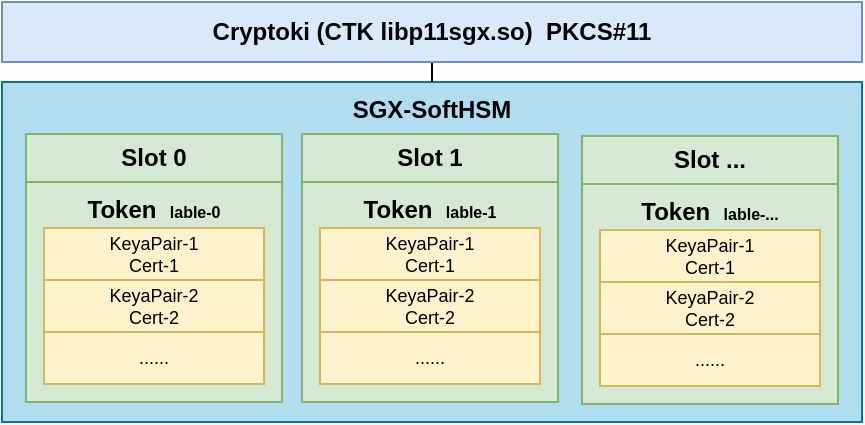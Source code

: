 <mxfile version="16.5.1" type="device"><diagram name="p11-kit" id="c4acf3e9-155e-7222-9cf6-157b1a14988f"><mxGraphModel dx="894" dy="845" grid="1" gridSize="10" guides="1" tooltips="1" connect="1" arrows="1" fold="1" page="1" pageScale="1" pageWidth="850" pageHeight="1100" background="none" math="0" shadow="0"><root><mxCell id="0"/><mxCell id="1" parent="0"/><mxCell id="hvkaqo5CJLu7BKxmIjAe-1" value="SGX-SoftHSM" style="rounded=0;whiteSpace=wrap;html=1;fillColor=#b1ddf0;strokeColor=#10739e;verticalAlign=top;fontStyle=1;" vertex="1" parent="1"><mxGeometry x="160" y="470" width="430" height="170" as="geometry"/></mxCell><mxCell id="hvkaqo5CJLu7BKxmIjAe-21" style="edgeStyle=none;rounded=0;orthogonalLoop=1;jettySize=auto;html=1;exitX=0.5;exitY=1;exitDx=0;exitDy=0;entryX=0.5;entryY=0;entryDx=0;entryDy=0;startArrow=none;startFill=0;endArrow=none;endFill=0;" edge="1" parent="1" source="hvkaqo5CJLu7BKxmIjAe-20" target="hvkaqo5CJLu7BKxmIjAe-1"><mxGeometry relative="1" as="geometry"/></mxCell><mxCell id="hvkaqo5CJLu7BKxmIjAe-20" value="Cryptoki (CTK libp11sgx.so)&amp;nbsp; PKCS#11" style="rounded=0;whiteSpace=wrap;html=1;fillColor=#dae8fc;strokeColor=#6c8ebf;verticalAlign=middle;fontStyle=1" vertex="1" parent="1"><mxGeometry x="160" y="430" width="430" height="30" as="geometry"/></mxCell><mxCell id="hvkaqo5CJLu7BKxmIjAe-32" value="" style="group" vertex="1" connectable="0" parent="1"><mxGeometry x="172" y="496" width="128" height="134" as="geometry"/></mxCell><mxCell id="hvkaqo5CJLu7BKxmIjAe-3" value="Slot 0" style="rounded=0;whiteSpace=wrap;html=1;fillColor=#d5e8d4;strokeColor=#82b366;verticalAlign=middle;fontStyle=1" vertex="1" parent="hvkaqo5CJLu7BKxmIjAe-32"><mxGeometry width="128" height="24" as="geometry"/></mxCell><mxCell id="hvkaqo5CJLu7BKxmIjAe-29" value="Token&amp;nbsp; &lt;font style=&quot;font-size: 8px&quot;&gt;lable-0&lt;/font&gt;" style="rounded=0;whiteSpace=wrap;html=1;fillColor=#d5e8d4;strokeColor=#82b366;verticalAlign=top;fontStyle=1" vertex="1" parent="hvkaqo5CJLu7BKxmIjAe-32"><mxGeometry y="24" width="128" height="110" as="geometry"/></mxCell><mxCell id="hvkaqo5CJLu7BKxmIjAe-4" value="KeyaPair-1&lt;br style=&quot;font-size: 9px;&quot;&gt;Cert-1" style="rounded=0;whiteSpace=wrap;html=1;fillColor=#fff2cc;strokeColor=#d6b656;fontSize=9;" vertex="1" parent="hvkaqo5CJLu7BKxmIjAe-32"><mxGeometry x="9" y="47" width="110" height="26" as="geometry"/></mxCell><mxCell id="hvkaqo5CJLu7BKxmIjAe-30" value="KeyaPair-2&lt;br style=&quot;font-size: 9px&quot;&gt;Cert-2" style="rounded=0;whiteSpace=wrap;html=1;fillColor=#fff2cc;strokeColor=#d6b656;fontSize=9;" vertex="1" parent="hvkaqo5CJLu7BKxmIjAe-32"><mxGeometry x="9" y="73" width="110" height="26" as="geometry"/></mxCell><mxCell id="hvkaqo5CJLu7BKxmIjAe-31" value="......" style="rounded=0;whiteSpace=wrap;html=1;fillColor=#fff2cc;strokeColor=#d6b656;fontSize=9;" vertex="1" parent="hvkaqo5CJLu7BKxmIjAe-32"><mxGeometry x="9" y="99" width="110" height="26" as="geometry"/></mxCell><mxCell id="hvkaqo5CJLu7BKxmIjAe-33" value="" style="group" vertex="1" connectable="0" parent="1"><mxGeometry x="310" y="496" width="128" height="134" as="geometry"/></mxCell><mxCell id="hvkaqo5CJLu7BKxmIjAe-34" value="Slot 1" style="rounded=0;whiteSpace=wrap;html=1;fillColor=#d5e8d4;strokeColor=#82b366;verticalAlign=middle;fontStyle=1" vertex="1" parent="hvkaqo5CJLu7BKxmIjAe-33"><mxGeometry width="128" height="24" as="geometry"/></mxCell><mxCell id="hvkaqo5CJLu7BKxmIjAe-35" value="Token&amp;nbsp; &lt;font style=&quot;font-size: 8px&quot;&gt;lable-1&lt;/font&gt;" style="rounded=0;whiteSpace=wrap;html=1;fillColor=#d5e8d4;strokeColor=#82b366;verticalAlign=top;fontStyle=1" vertex="1" parent="hvkaqo5CJLu7BKxmIjAe-33"><mxGeometry y="24" width="128" height="110" as="geometry"/></mxCell><mxCell id="hvkaqo5CJLu7BKxmIjAe-36" value="KeyaPair-1&lt;br style=&quot;font-size: 9px;&quot;&gt;Cert-1" style="rounded=0;whiteSpace=wrap;html=1;fillColor=#fff2cc;strokeColor=#d6b656;fontSize=9;" vertex="1" parent="hvkaqo5CJLu7BKxmIjAe-33"><mxGeometry x="9" y="47" width="110" height="26" as="geometry"/></mxCell><mxCell id="hvkaqo5CJLu7BKxmIjAe-37" value="KeyaPair-2&lt;br style=&quot;font-size: 9px&quot;&gt;Cert-2" style="rounded=0;whiteSpace=wrap;html=1;fillColor=#fff2cc;strokeColor=#d6b656;fontSize=9;" vertex="1" parent="hvkaqo5CJLu7BKxmIjAe-33"><mxGeometry x="9" y="73" width="110" height="26" as="geometry"/></mxCell><mxCell id="hvkaqo5CJLu7BKxmIjAe-38" value="......" style="rounded=0;whiteSpace=wrap;html=1;fillColor=#fff2cc;strokeColor=#d6b656;fontSize=9;" vertex="1" parent="hvkaqo5CJLu7BKxmIjAe-33"><mxGeometry x="9" y="99" width="110" height="26" as="geometry"/></mxCell><mxCell id="hvkaqo5CJLu7BKxmIjAe-40" value="Slot ..." style="rounded=0;whiteSpace=wrap;html=1;fillColor=#d5e8d4;strokeColor=#82b366;verticalAlign=middle;fontStyle=1" vertex="1" parent="1"><mxGeometry x="450" y="497" width="128" height="24" as="geometry"/></mxCell><mxCell id="hvkaqo5CJLu7BKxmIjAe-41" value="Token&amp;nbsp; &lt;font style=&quot;font-size: 8px&quot;&gt;lable-...&lt;/font&gt;" style="rounded=0;whiteSpace=wrap;html=1;fillColor=#d5e8d4;strokeColor=#82b366;verticalAlign=top;fontStyle=1" vertex="1" parent="1"><mxGeometry x="450" y="521" width="128" height="110" as="geometry"/></mxCell><mxCell id="hvkaqo5CJLu7BKxmIjAe-42" value="KeyaPair-1&lt;br style=&quot;font-size: 9px;&quot;&gt;Cert-1" style="rounded=0;whiteSpace=wrap;html=1;fillColor=#fff2cc;strokeColor=#d6b656;fontSize=9;" vertex="1" parent="1"><mxGeometry x="459" y="544" width="110" height="26" as="geometry"/></mxCell><mxCell id="hvkaqo5CJLu7BKxmIjAe-43" value="KeyaPair-2&lt;br style=&quot;font-size: 9px&quot;&gt;Cert-2" style="rounded=0;whiteSpace=wrap;html=1;fillColor=#fff2cc;strokeColor=#d6b656;fontSize=9;" vertex="1" parent="1"><mxGeometry x="459" y="570" width="110" height="26" as="geometry"/></mxCell><mxCell id="hvkaqo5CJLu7BKxmIjAe-44" value="......" style="rounded=0;whiteSpace=wrap;html=1;fillColor=#fff2cc;strokeColor=#d6b656;fontSize=9;" vertex="1" parent="1"><mxGeometry x="459" y="596" width="110" height="26" as="geometry"/></mxCell></root></mxGraphModel></diagram></mxfile>